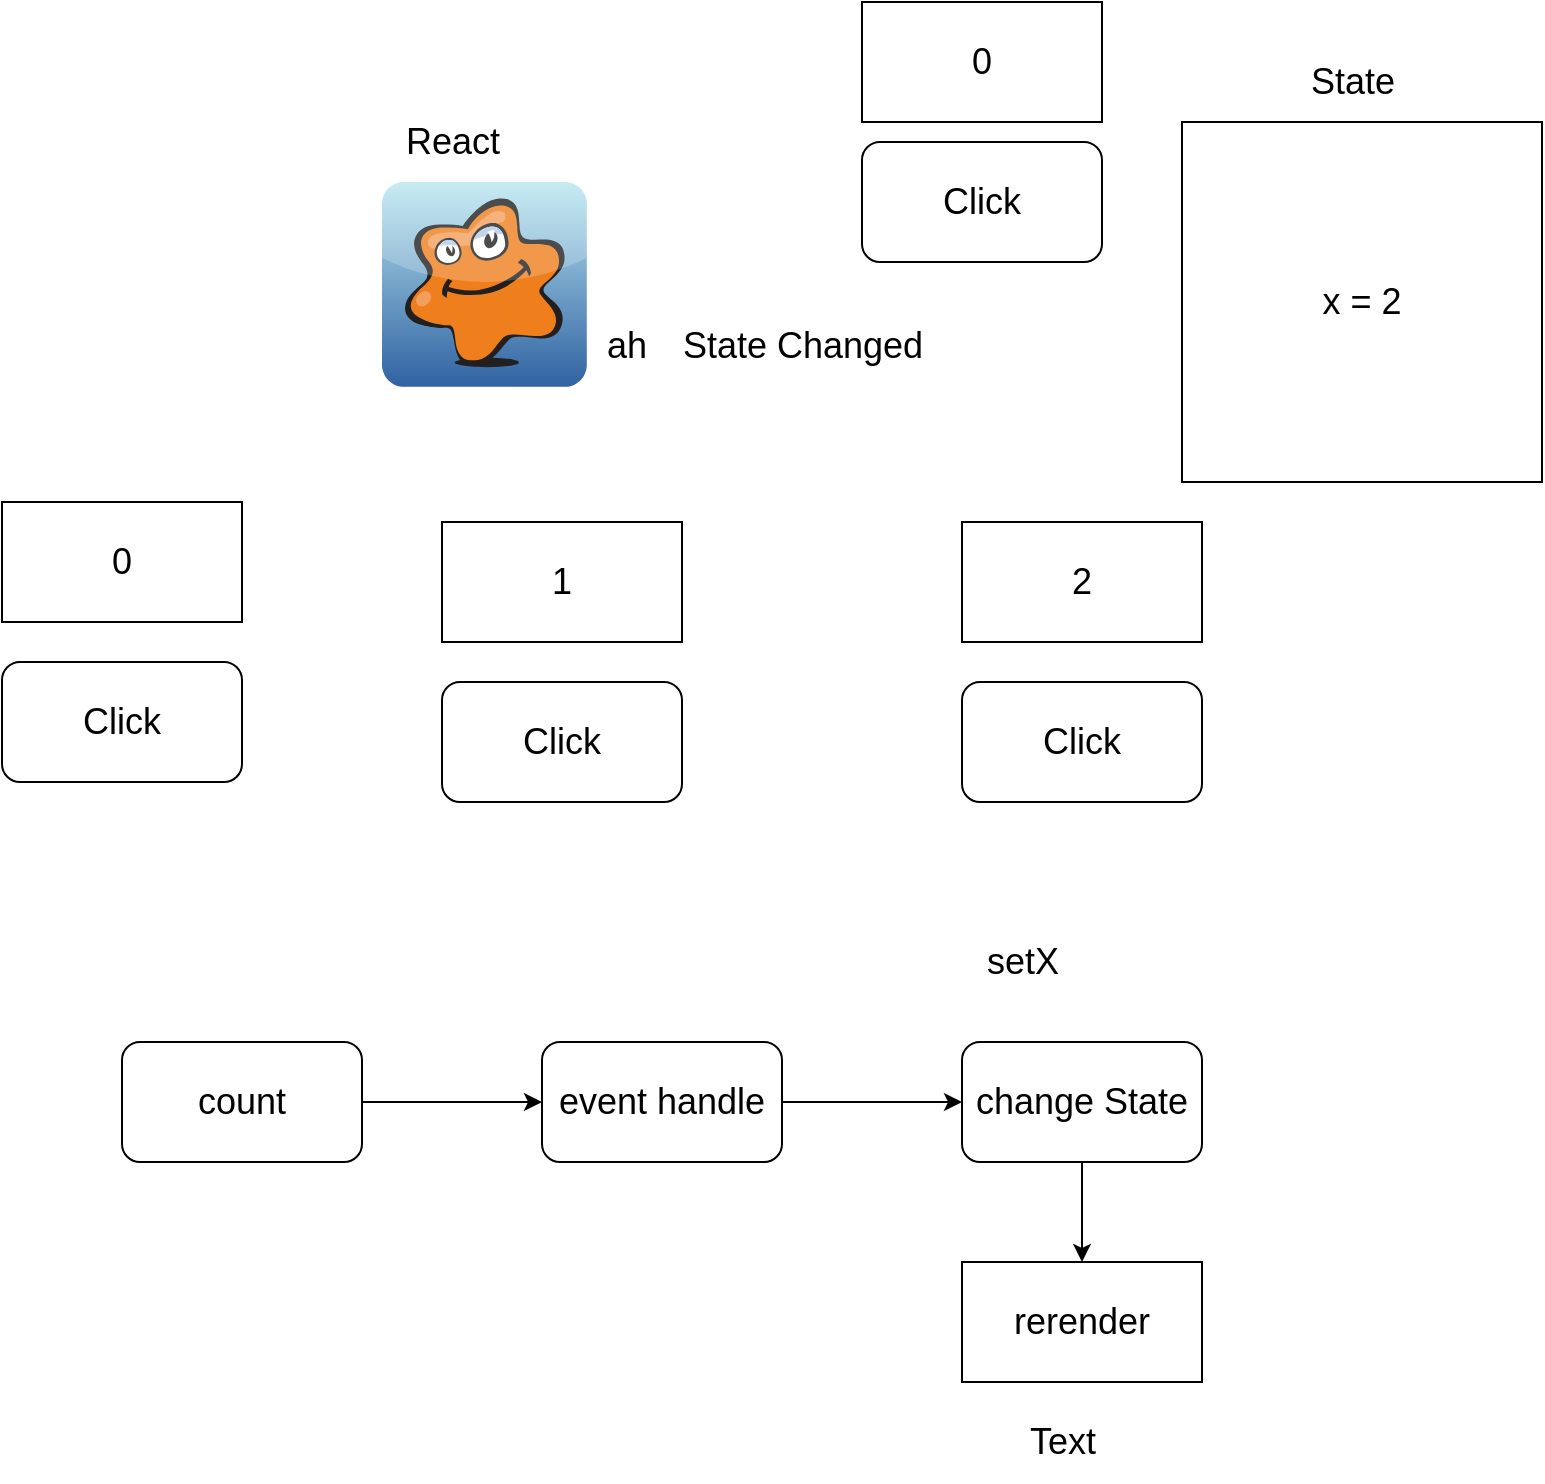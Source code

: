 <mxfile>
    <diagram id="phm6OQzminNed9TLq9iH" name="Page-1">
        <mxGraphModel dx="836" dy="461" grid="1" gridSize="10" guides="1" tooltips="1" connect="1" arrows="1" fold="1" page="1" pageScale="1" pageWidth="850" pageHeight="1100" math="0" shadow="0">
            <root>
                <mxCell id="0"/>
                <mxCell id="1" parent="0"/>
                <mxCell id="2" value="&lt;font style=&quot;font-size: 18px;&quot;&gt;0&lt;/font&gt;" style="rounded=0;whiteSpace=wrap;html=1;" vertex="1" parent="1">
                    <mxGeometry x="480" y="340" width="120" height="60" as="geometry"/>
                </mxCell>
                <mxCell id="3" value="Click" style="rounded=1;whiteSpace=wrap;html=1;fontSize=18;" vertex="1" parent="1">
                    <mxGeometry x="480" y="410" width="120" height="60" as="geometry"/>
                </mxCell>
                <mxCell id="4" value="x = 2" style="whiteSpace=wrap;html=1;aspect=fixed;fontSize=18;" vertex="1" parent="1">
                    <mxGeometry x="640" y="400" width="180" height="180" as="geometry"/>
                </mxCell>
                <mxCell id="5" value="State" style="text;html=1;align=center;verticalAlign=middle;resizable=0;points=[];autosize=1;strokeColor=none;fillColor=none;fontSize=18;" vertex="1" parent="1">
                    <mxGeometry x="690" y="360" width="70" height="40" as="geometry"/>
                </mxCell>
                <mxCell id="6" value="React" style="text;html=1;align=center;verticalAlign=middle;resizable=0;points=[];autosize=1;strokeColor=none;fillColor=none;fontSize=18;" vertex="1" parent="1">
                    <mxGeometry x="240" y="390" width="70" height="40" as="geometry"/>
                </mxCell>
                <mxCell id="7" value="" style="dashed=0;outlineConnect=0;html=1;align=center;labelPosition=center;verticalLabelPosition=bottom;verticalAlign=top;shape=mxgraph.webicons.startlap;fillColor=#B9E6F0;gradientColor=#3062A2;fontSize=18;" vertex="1" parent="1">
                    <mxGeometry x="240" y="430" width="102.4" height="102.4" as="geometry"/>
                </mxCell>
                <mxCell id="8" value="State Changed" style="text;html=1;align=center;verticalAlign=middle;resizable=0;points=[];autosize=1;strokeColor=none;fillColor=none;fontSize=18;" vertex="1" parent="1">
                    <mxGeometry x="380" y="492.4" width="140" height="40" as="geometry"/>
                </mxCell>
                <mxCell id="9" value="&lt;font style=&quot;font-size: 18px;&quot;&gt;1&lt;/font&gt;" style="rounded=0;whiteSpace=wrap;html=1;" vertex="1" parent="1">
                    <mxGeometry x="270" y="600" width="120" height="60" as="geometry"/>
                </mxCell>
                <mxCell id="10" value="Click" style="rounded=1;whiteSpace=wrap;html=1;fontSize=18;" vertex="1" parent="1">
                    <mxGeometry x="270" y="680" width="120" height="60" as="geometry"/>
                </mxCell>
                <mxCell id="11" value="&lt;font style=&quot;font-size: 18px;&quot;&gt;2&lt;/font&gt;" style="rounded=0;whiteSpace=wrap;html=1;" vertex="1" parent="1">
                    <mxGeometry x="530" y="600" width="120" height="60" as="geometry"/>
                </mxCell>
                <mxCell id="12" value="Click" style="rounded=1;whiteSpace=wrap;html=1;fontSize=18;" vertex="1" parent="1">
                    <mxGeometry x="530" y="680" width="120" height="60" as="geometry"/>
                </mxCell>
                <mxCell id="13" value="&lt;font style=&quot;font-size: 18px;&quot;&gt;0&lt;/font&gt;" style="rounded=0;whiteSpace=wrap;html=1;" vertex="1" parent="1">
                    <mxGeometry x="50" y="590" width="120" height="60" as="geometry"/>
                </mxCell>
                <mxCell id="14" value="Click" style="rounded=1;whiteSpace=wrap;html=1;fontSize=18;" vertex="1" parent="1">
                    <mxGeometry x="50" y="670" width="120" height="60" as="geometry"/>
                </mxCell>
                <mxCell id="15" value="ah" style="text;html=1;align=center;verticalAlign=middle;resizable=0;points=[];autosize=1;strokeColor=none;fillColor=none;fontSize=18;" vertex="1" parent="1">
                    <mxGeometry x="342.4" y="492.4" width="40" height="40" as="geometry"/>
                </mxCell>
                <mxCell id="19" style="edgeStyle=none;html=1;fontSize=18;" edge="1" parent="1" source="17" target="18">
                    <mxGeometry relative="1" as="geometry"/>
                </mxCell>
                <mxCell id="17" value="count" style="rounded=1;whiteSpace=wrap;html=1;fontSize=18;" vertex="1" parent="1">
                    <mxGeometry x="110" y="860" width="120" height="60" as="geometry"/>
                </mxCell>
                <mxCell id="22" style="edgeStyle=none;html=1;entryX=0;entryY=0.5;entryDx=0;entryDy=0;fontSize=18;" edge="1" parent="1" source="18" target="20">
                    <mxGeometry relative="1" as="geometry"/>
                </mxCell>
                <mxCell id="18" value="event handle" style="rounded=1;whiteSpace=wrap;html=1;fontSize=18;" vertex="1" parent="1">
                    <mxGeometry x="320" y="860" width="120" height="60" as="geometry"/>
                </mxCell>
                <mxCell id="23" style="edgeStyle=none;html=1;fontSize=18;" edge="1" parent="1" source="20" target="24">
                    <mxGeometry relative="1" as="geometry">
                        <mxPoint x="590" y="1000" as="targetPoint"/>
                    </mxGeometry>
                </mxCell>
                <mxCell id="20" value="change State" style="rounded=1;whiteSpace=wrap;html=1;fontSize=18;" vertex="1" parent="1">
                    <mxGeometry x="530" y="860" width="120" height="60" as="geometry"/>
                </mxCell>
                <mxCell id="21" value="setX" style="text;html=1;align=center;verticalAlign=middle;resizable=0;points=[];autosize=1;strokeColor=none;fillColor=none;fontSize=18;" vertex="1" parent="1">
                    <mxGeometry x="530" y="800" width="60" height="40" as="geometry"/>
                </mxCell>
                <mxCell id="24" value="rerender" style="rounded=0;whiteSpace=wrap;html=1;fontSize=18;" vertex="1" parent="1">
                    <mxGeometry x="530" y="970" width="120" height="60" as="geometry"/>
                </mxCell>
                <mxCell id="25" value="Text" style="text;html=1;align=center;verticalAlign=middle;resizable=0;points=[];autosize=1;strokeColor=none;fillColor=none;fontSize=18;" vertex="1" parent="1">
                    <mxGeometry x="550" y="1040" width="60" height="40" as="geometry"/>
                </mxCell>
            </root>
        </mxGraphModel>
    </diagram>
</mxfile>